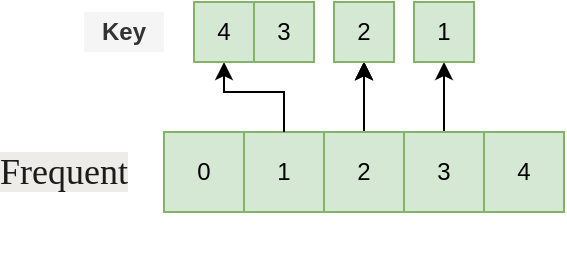 <mxfile version="13.6.10" type="github">
  <diagram id="eRnNM5ebxOStZiN5W5e9" name="Page-1">
    <mxGraphModel dx="782" dy="483" grid="1" gridSize="10" guides="1" tooltips="1" connect="1" arrows="1" fold="1" page="1" pageScale="1" pageWidth="850" pageHeight="1100" math="0" shadow="0">
      <root>
        <mxCell id="0" />
        <mxCell id="1" parent="0" />
        <mxCell id="I4sC3KngYr8GGiXYCn_U-29" value="" style="edgeStyle=orthogonalEdgeStyle;rounded=0;orthogonalLoop=1;jettySize=auto;html=1;" edge="1" parent="1" source="I4sC3KngYr8GGiXYCn_U-12" target="I4sC3KngYr8GGiXYCn_U-22">
          <mxGeometry relative="1" as="geometry" />
        </mxCell>
        <mxCell id="I4sC3KngYr8GGiXYCn_U-30" value="" style="edgeStyle=orthogonalEdgeStyle;rounded=0;orthogonalLoop=1;jettySize=auto;html=1;" edge="1" parent="1" source="I4sC3KngYr8GGiXYCn_U-12" target="I4sC3KngYr8GGiXYCn_U-22">
          <mxGeometry relative="1" as="geometry" />
        </mxCell>
        <mxCell id="I4sC3KngYr8GGiXYCn_U-35" value="" style="edgeStyle=orthogonalEdgeStyle;rounded=0;orthogonalLoop=1;jettySize=auto;html=1;" edge="1" parent="1" source="I4sC3KngYr8GGiXYCn_U-12" target="I4sC3KngYr8GGiXYCn_U-22">
          <mxGeometry relative="1" as="geometry" />
        </mxCell>
        <mxCell id="I4sC3KngYr8GGiXYCn_U-12" value="1" style="rounded=0;whiteSpace=wrap;html=1;fillColor=#d5e8d4;strokeColor=#82b366;" vertex="1" parent="1">
          <mxGeometry x="160" y="120" width="40" height="40" as="geometry" />
        </mxCell>
        <mxCell id="I4sC3KngYr8GGiXYCn_U-13" value="4" style="rounded=0;whiteSpace=wrap;html=1;fillColor=#d5e8d4;strokeColor=#82b366;" vertex="1" parent="1">
          <mxGeometry x="280" y="120" width="40" height="40" as="geometry" />
        </mxCell>
        <mxCell id="I4sC3KngYr8GGiXYCn_U-25" value="" style="edgeStyle=orthogonalEdgeStyle;rounded=0;orthogonalLoop=1;jettySize=auto;html=1;" edge="1" parent="1" source="I4sC3KngYr8GGiXYCn_U-14" target="I4sC3KngYr8GGiXYCn_U-21">
          <mxGeometry relative="1" as="geometry" />
        </mxCell>
        <mxCell id="I4sC3KngYr8GGiXYCn_U-14" value="3" style="rounded=0;whiteSpace=wrap;html=1;fillColor=#d5e8d4;strokeColor=#82b366;" vertex="1" parent="1">
          <mxGeometry x="240" y="120" width="40" height="40" as="geometry" />
        </mxCell>
        <mxCell id="I4sC3KngYr8GGiXYCn_U-26" value="" style="edgeStyle=orthogonalEdgeStyle;rounded=0;orthogonalLoop=1;jettySize=auto;html=1;" edge="1" parent="1" source="I4sC3KngYr8GGiXYCn_U-15" target="I4sC3KngYr8GGiXYCn_U-22">
          <mxGeometry relative="1" as="geometry" />
        </mxCell>
        <mxCell id="I4sC3KngYr8GGiXYCn_U-36" style="edgeStyle=orthogonalEdgeStyle;rounded=0;orthogonalLoop=1;jettySize=auto;html=1;entryX=0.5;entryY=1;entryDx=0;entryDy=0;exitX=0.5;exitY=0;exitDx=0;exitDy=0;" edge="1" parent="1" source="I4sC3KngYr8GGiXYCn_U-12" target="I4sC3KngYr8GGiXYCn_U-17">
          <mxGeometry relative="1" as="geometry" />
        </mxCell>
        <mxCell id="I4sC3KngYr8GGiXYCn_U-15" value="2" style="rounded=0;whiteSpace=wrap;html=1;fillColor=#d5e8d4;strokeColor=#82b366;" vertex="1" parent="1">
          <mxGeometry x="200" y="120" width="40" height="40" as="geometry" />
        </mxCell>
        <mxCell id="I4sC3KngYr8GGiXYCn_U-16" value="0" style="rounded=0;whiteSpace=wrap;html=1;fillColor=#d5e8d4;strokeColor=#82b366;" vertex="1" parent="1">
          <mxGeometry x="120" y="120" width="40" height="40" as="geometry" />
        </mxCell>
        <mxCell id="I4sC3KngYr8GGiXYCn_U-17" value="4" style="whiteSpace=wrap;html=1;rounded=0;strokeColor=#82b366;fillColor=#d5e8d4;" vertex="1" parent="1">
          <mxGeometry x="135" y="55" width="30" height="30" as="geometry" />
        </mxCell>
        <mxCell id="I4sC3KngYr8GGiXYCn_U-20" value="3" style="whiteSpace=wrap;html=1;rounded=0;strokeColor=#82b366;fillColor=#d5e8d4;" vertex="1" parent="1">
          <mxGeometry x="165" y="55" width="30" height="30" as="geometry" />
        </mxCell>
        <mxCell id="I4sC3KngYr8GGiXYCn_U-21" value="1" style="whiteSpace=wrap;html=1;rounded=0;strokeColor=#82b366;fillColor=#d5e8d4;" vertex="1" parent="1">
          <mxGeometry x="245" y="55" width="30" height="30" as="geometry" />
        </mxCell>
        <mxCell id="I4sC3KngYr8GGiXYCn_U-22" value="2" style="whiteSpace=wrap;html=1;rounded=0;strokeColor=#82b366;fillColor=#d5e8d4;" vertex="1" parent="1">
          <mxGeometry x="205" y="55" width="30" height="30" as="geometry" />
        </mxCell>
        <mxCell id="I4sC3KngYr8GGiXYCn_U-23" value="&#xa;&#xa;&lt;span style=&quot;color: rgb(27, 27, 27); font-family: metropolis, avenir, &amp;quot;avenir next&amp;quot;; font-size: 18px; font-style: normal; font-weight: 400; letter-spacing: normal; text-indent: 0px; text-transform: none; word-spacing: 0px; background-color: rgb(237, 236, 232); display: inline; float: none;&quot;&gt;Frequent&lt;/span&gt;&#xa;&#xa;" style="text;html=1;strokeColor=none;fillColor=none;align=center;verticalAlign=middle;whiteSpace=wrap;rounded=0;" vertex="1" parent="1">
          <mxGeometry x="40" y="130" width="60" height="20" as="geometry" />
        </mxCell>
        <mxCell id="I4sC3KngYr8GGiXYCn_U-24" value="Key" style="text;html=1;fillColor=#f5f5f5;align=center;verticalAlign=middle;whiteSpace=wrap;rounded=0;fontColor=#333333;fontStyle=1" vertex="1" parent="1">
          <mxGeometry x="80" y="60" width="40" height="20" as="geometry" />
        </mxCell>
      </root>
    </mxGraphModel>
  </diagram>
</mxfile>
